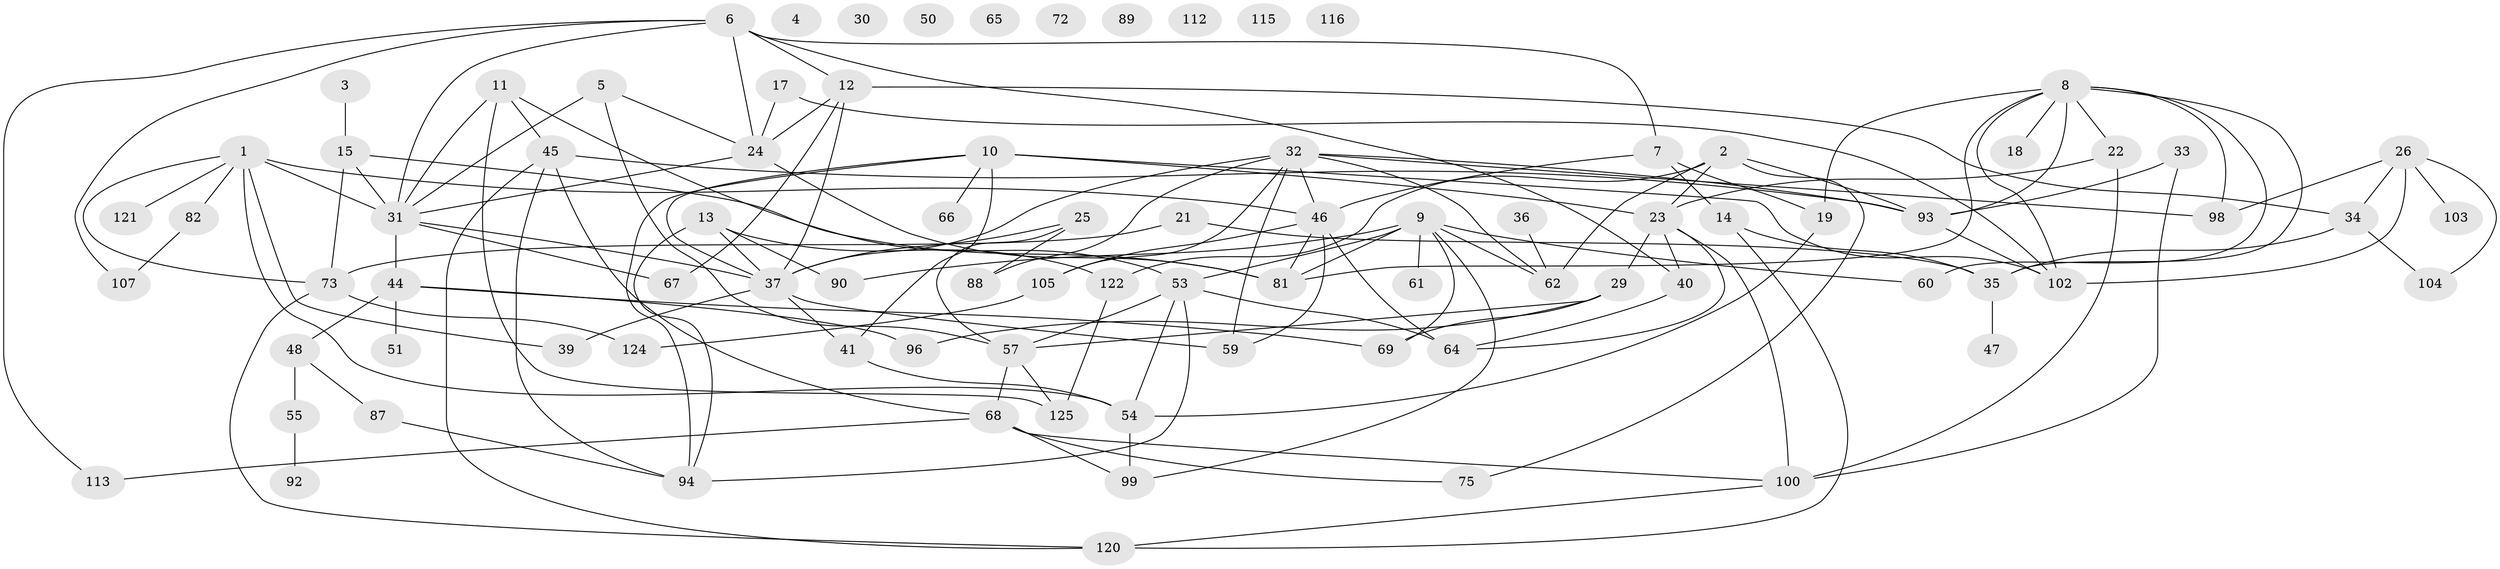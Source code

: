 // Generated by graph-tools (version 1.1) at 2025/23/03/03/25 07:23:28]
// undirected, 87 vertices, 146 edges
graph export_dot {
graph [start="1"]
  node [color=gray90,style=filled];
  1 [super="+83"];
  2 [super="+49"];
  3 [super="+77"];
  4;
  5;
  6 [super="+128"];
  7 [super="+76"];
  8 [super="+16"];
  9 [super="+130"];
  10 [super="+117"];
  11 [super="+27"];
  12 [super="+111"];
  13;
  14;
  15 [super="+79"];
  17 [super="+28"];
  18 [super="+118"];
  19 [super="+20"];
  21;
  22 [super="+109"];
  23 [super="+86"];
  24 [super="+95"];
  25;
  26 [super="+114"];
  29 [super="+52"];
  30;
  31 [super="+71"];
  32 [super="+43"];
  33;
  34 [super="+127"];
  35 [super="+42"];
  36;
  37 [super="+38"];
  39 [super="+56"];
  40;
  41;
  44 [super="+84"];
  45 [super="+119"];
  46 [super="+74"];
  47;
  48 [super="+78"];
  50 [super="+70"];
  51;
  53 [super="+97"];
  54;
  55;
  57 [super="+58"];
  59;
  60;
  61;
  62 [super="+63"];
  64;
  65;
  66;
  67 [super="+129"];
  68 [super="+80"];
  69;
  72;
  73 [super="+91"];
  75;
  81 [super="+85"];
  82;
  87;
  88;
  89;
  90;
  92;
  93 [super="+110"];
  94 [super="+106"];
  96;
  98;
  99 [super="+101"];
  100;
  102 [super="+108"];
  103;
  104;
  105;
  107;
  112;
  113;
  115;
  116;
  120 [super="+126"];
  121;
  122 [super="+123"];
  124;
  125;
  1 -- 46;
  1 -- 54;
  1 -- 82;
  1 -- 121;
  1 -- 31;
  1 -- 39;
  1 -- 73;
  2 -- 23;
  2 -- 122;
  2 -- 62;
  2 -- 75;
  2 -- 93;
  3 -- 15;
  5 -- 24;
  5 -- 31;
  5 -- 57;
  6 -- 7;
  6 -- 24;
  6 -- 40;
  6 -- 107;
  6 -- 113;
  6 -- 12;
  6 -- 31;
  7 -- 46;
  7 -- 19;
  7 -- 14;
  8 -- 60;
  8 -- 93;
  8 -- 98;
  8 -- 35;
  8 -- 81;
  8 -- 18;
  8 -- 22;
  8 -- 19;
  8 -- 102;
  9 -- 60;
  9 -- 62;
  9 -- 81 [weight=2];
  9 -- 53;
  9 -- 99;
  9 -- 69;
  9 -- 90;
  9 -- 61;
  10 -- 37;
  10 -- 102;
  10 -- 41;
  10 -- 66;
  10 -- 23;
  10 -- 94;
  11 -- 125;
  11 -- 53;
  11 -- 45;
  11 -- 31;
  12 -- 34;
  12 -- 67;
  12 -- 37;
  12 -- 24;
  13 -- 90;
  13 -- 94;
  13 -- 37;
  13 -- 122;
  14 -- 35;
  14 -- 120;
  15 -- 31;
  15 -- 81;
  15 -- 73;
  17 -- 24;
  17 -- 102;
  19 -- 54;
  21 -- 35;
  21 -- 73;
  22 -- 23;
  22 -- 100;
  23 -- 29;
  23 -- 40;
  23 -- 100;
  23 -- 64;
  24 -- 81;
  24 -- 31;
  25 -- 37;
  25 -- 57;
  25 -- 88;
  26 -- 98;
  26 -- 103;
  26 -- 104;
  26 -- 34;
  26 -- 102;
  29 -- 96;
  29 -- 57;
  29 -- 69;
  31 -- 37;
  31 -- 67;
  31 -- 44;
  32 -- 46;
  32 -- 59;
  32 -- 62;
  32 -- 88;
  32 -- 98;
  32 -- 37;
  32 -- 105;
  32 -- 93;
  33 -- 93;
  33 -- 100;
  34 -- 35;
  34 -- 104;
  35 -- 47;
  36 -- 62;
  37 -- 39;
  37 -- 41;
  37 -- 59;
  40 -- 64;
  41 -- 54;
  44 -- 69;
  44 -- 96 [weight=2];
  44 -- 48;
  44 -- 51;
  45 -- 93;
  45 -- 94;
  45 -- 68;
  45 -- 120;
  46 -- 64;
  46 -- 105;
  46 -- 81;
  46 -- 59;
  48 -- 87;
  48 -- 55;
  53 -- 64;
  53 -- 54;
  53 -- 94;
  53 -- 57;
  54 -- 99;
  55 -- 92;
  57 -- 125;
  57 -- 68;
  68 -- 99;
  68 -- 100;
  68 -- 113;
  68 -- 75;
  73 -- 120;
  73 -- 124;
  82 -- 107;
  87 -- 94;
  93 -- 102;
  100 -- 120;
  105 -- 124;
  122 -- 125;
}
